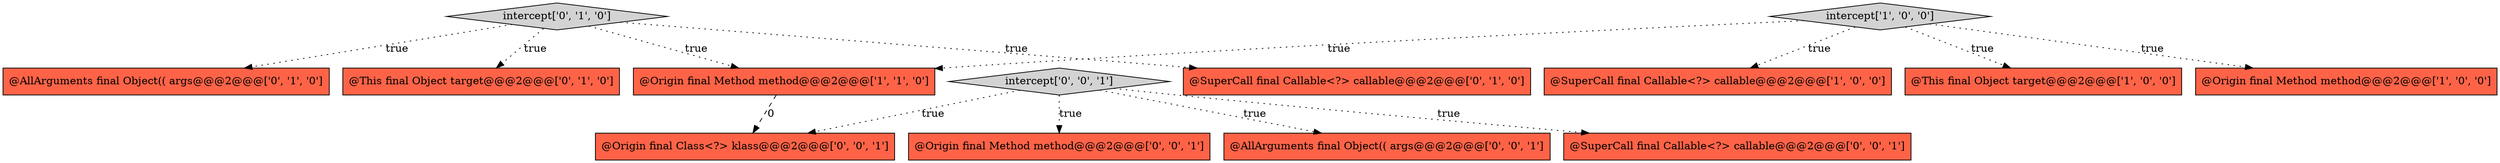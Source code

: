 digraph {
6 [style = filled, label = "@AllArguments final Object(( args@@@2@@@['0', '1', '0']", fillcolor = tomato, shape = box image = "AAA0AAABBB2BBB"];
5 [style = filled, label = "intercept['0', '1', '0']", fillcolor = lightgray, shape = diamond image = "AAA0AAABBB2BBB"];
9 [style = filled, label = "@AllArguments final Object(( args@@@2@@@['0', '0', '1']", fillcolor = tomato, shape = box image = "AAA0AAABBB3BBB"];
1 [style = filled, label = "intercept['1', '0', '0']", fillcolor = lightgray, shape = diamond image = "AAA0AAABBB1BBB"];
4 [style = filled, label = "@Origin final Method method@@@2@@@['1', '1', '0']", fillcolor = tomato, shape = box image = "AAA0AAABBB1BBB"];
0 [style = filled, label = "@SuperCall final Callable<?> callable@@@2@@@['1', '0', '0']", fillcolor = tomato, shape = box image = "AAA0AAABBB1BBB"];
2 [style = filled, label = "@This final Object target@@@2@@@['1', '0', '0']", fillcolor = tomato, shape = box image = "AAA0AAABBB1BBB"];
3 [style = filled, label = "@Origin final Method method@@@2@@@['1', '0', '0']", fillcolor = tomato, shape = box image = "AAA0AAABBB1BBB"];
7 [style = filled, label = "@This final Object target@@@2@@@['0', '1', '0']", fillcolor = tomato, shape = box image = "AAA0AAABBB2BBB"];
13 [style = filled, label = "@Origin final Class<?> klass@@@2@@@['0', '0', '1']", fillcolor = tomato, shape = box image = "AAA0AAABBB3BBB"];
10 [style = filled, label = "@SuperCall final Callable<?> callable@@@2@@@['0', '0', '1']", fillcolor = tomato, shape = box image = "AAA0AAABBB3BBB"];
11 [style = filled, label = "@Origin final Method method@@@2@@@['0', '0', '1']", fillcolor = tomato, shape = box image = "AAA0AAABBB3BBB"];
12 [style = filled, label = "intercept['0', '0', '1']", fillcolor = lightgray, shape = diamond image = "AAA0AAABBB3BBB"];
8 [style = filled, label = "@SuperCall final Callable<?> callable@@@2@@@['0', '1', '0']", fillcolor = tomato, shape = box image = "AAA0AAABBB2BBB"];
5->6 [style = dotted, label="true"];
12->13 [style = dotted, label="true"];
1->0 [style = dotted, label="true"];
1->4 [style = dotted, label="true"];
5->8 [style = dotted, label="true"];
1->2 [style = dotted, label="true"];
12->10 [style = dotted, label="true"];
4->13 [style = dashed, label="0"];
5->7 [style = dotted, label="true"];
5->4 [style = dotted, label="true"];
12->11 [style = dotted, label="true"];
12->9 [style = dotted, label="true"];
1->3 [style = dotted, label="true"];
}
